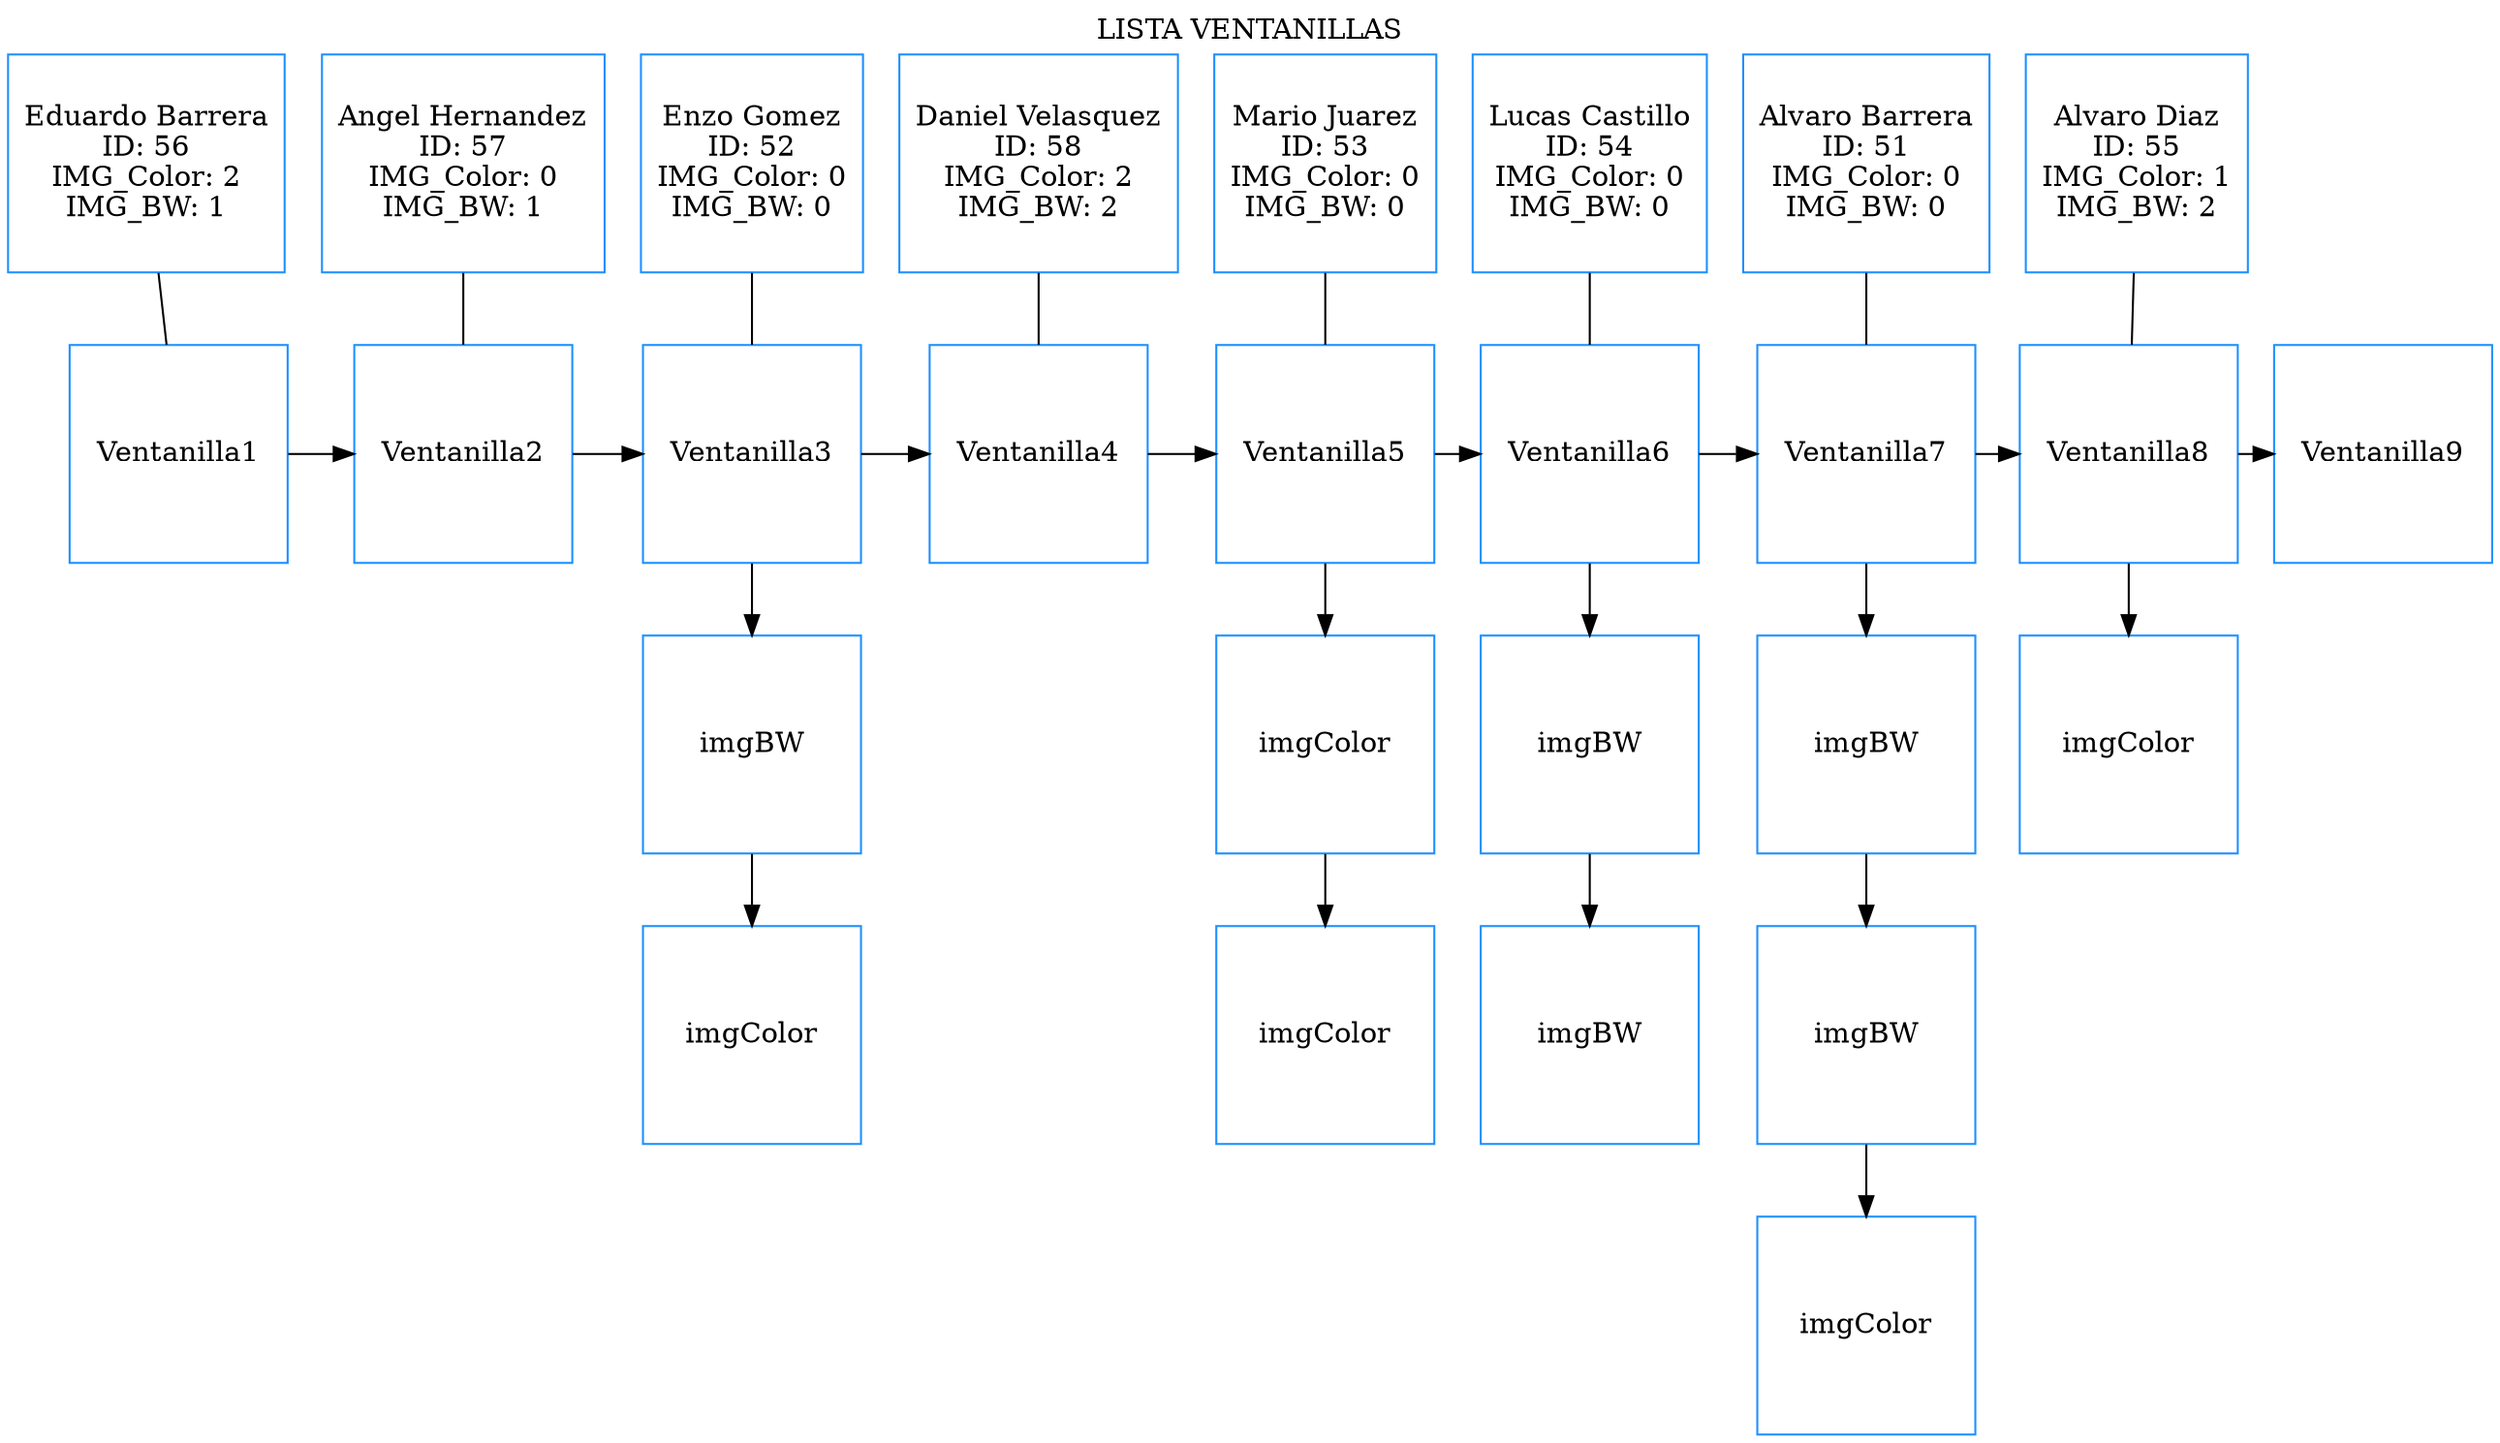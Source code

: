 digraph G{
label="LISTA VENTANILLAS";
labelloc = "t"
node [shape=box,color=dodgerblue1];
ventanilla1072408673[label="Ventanilla1", width=1.5,height=1.5];
cliente205797316[label="Eduardo Barrera\nID: 56\nIMG_Color: 2\nIMG_BW: 1", width=1.5,height=1.5];
ventanilla1531448569[label="Ventanilla2", width=1.5,height=1.5];
cliente1267032364[label="Angel Hernandez\nID: 57\nIMG_Color: 0\nIMG_BW: 1", width=1.5,height=1.5];
ventanilla1867083167[label="Ventanilla3", width=1.5,height=1.5];
cliente521645586[label="Enzo Gomez\nID: 52\nIMG_Color: 0\nIMG_BW: 0", width=1.5,height=1.5];
imagen96639997[label="imgBW", width=1.5,height=1.5];
imagen1558600329[label="imgColor", width=1.5,height=1.5];
ventanilla1915910607[label="Ventanilla4", width=1.5,height=1.5];
cliente661672156[label="Daniel Velasquez\nID: 58\nIMG_Color: 2\nIMG_BW: 2", width=1.5,height=1.5];
ventanilla284720968[label="Ventanilla5", width=1.5,height=1.5];
cliente1296064247[label="Mario Juarez\nID: 53\nIMG_Color: 0\nIMG_BW: 0", width=1.5,height=1.5];
imagen128893786[label="imgColor", width=1.5,height=1.5];
imagen1349277854[label="imgColor", width=1.5,height=1.5];
ventanilla189568618[label="Ventanilla6", width=1.5,height=1.5];
cliente1637070917[label="Lucas Castillo\nID: 54\nIMG_Color: 0\nIMG_BW: 0", width=1.5,height=1.5];
imagen1732398722[label="imgBW", width=1.5,height=1.5];
imagen1775282465[label="imgBW", width=1.5,height=1.5];
ventanilla793589513[label="Ventanilla7", width=1.5,height=1.5];
cliente806353501[label="Alvaro Barrera\nID: 51\nIMG_Color: 0\nIMG_BW: 0", width=1.5,height=1.5];
imagen1108411398[label="imgBW", width=1.5,height=1.5];
imagen1147985808[label="imgBW", width=1.5,height=1.5];
imagen2040495657[label="imgColor", width=1.5,height=1.5];
ventanilla1313922862[label="Ventanilla8", width=1.5,height=1.5];
cliente780237624[label="Alvaro Diaz\nID: 55\nIMG_Color: 1\nIMG_BW: 2", width=1.5,height=1.5];
imagen1394438858[label="imgColor", width=1.5,height=1.5];
ventanilla495053715[label="Ventanilla9", width=1.5,height=1.5];
cliente205797316->ventanilla1072408673[dir="none"];
{rank=same
ventanilla1072408673->ventanilla1531448569
}
cliente1267032364->ventanilla1531448569[dir="none"];
{rank=same
ventanilla1531448569->ventanilla1867083167
}
cliente521645586->ventanilla1867083167[dir="none"];
{rank=same
ventanilla1867083167->ventanilla1915910607
}
ventanilla1867083167->imagen96639997;
imagen96639997->imagen1558600329;
cliente661672156->ventanilla1915910607[dir="none"];
{rank=same
ventanilla1915910607->ventanilla284720968
}
cliente1296064247->ventanilla284720968[dir="none"];
{rank=same
ventanilla284720968->ventanilla189568618
}
ventanilla284720968->imagen128893786;
imagen128893786->imagen1349277854;
cliente1637070917->ventanilla189568618[dir="none"];
{rank=same
ventanilla189568618->ventanilla793589513
}
ventanilla189568618->imagen1732398722;
imagen1732398722->imagen1775282465;
cliente806353501->ventanilla793589513[dir="none"];
{rank=same
ventanilla793589513->ventanilla1313922862
}
ventanilla793589513->imagen1108411398;
imagen1108411398->imagen1147985808;
imagen1147985808->imagen2040495657;
cliente780237624->ventanilla1313922862[dir="none"];
{rank=same
ventanilla1313922862->ventanilla495053715
}
ventanilla1313922862->imagen1394438858;

}